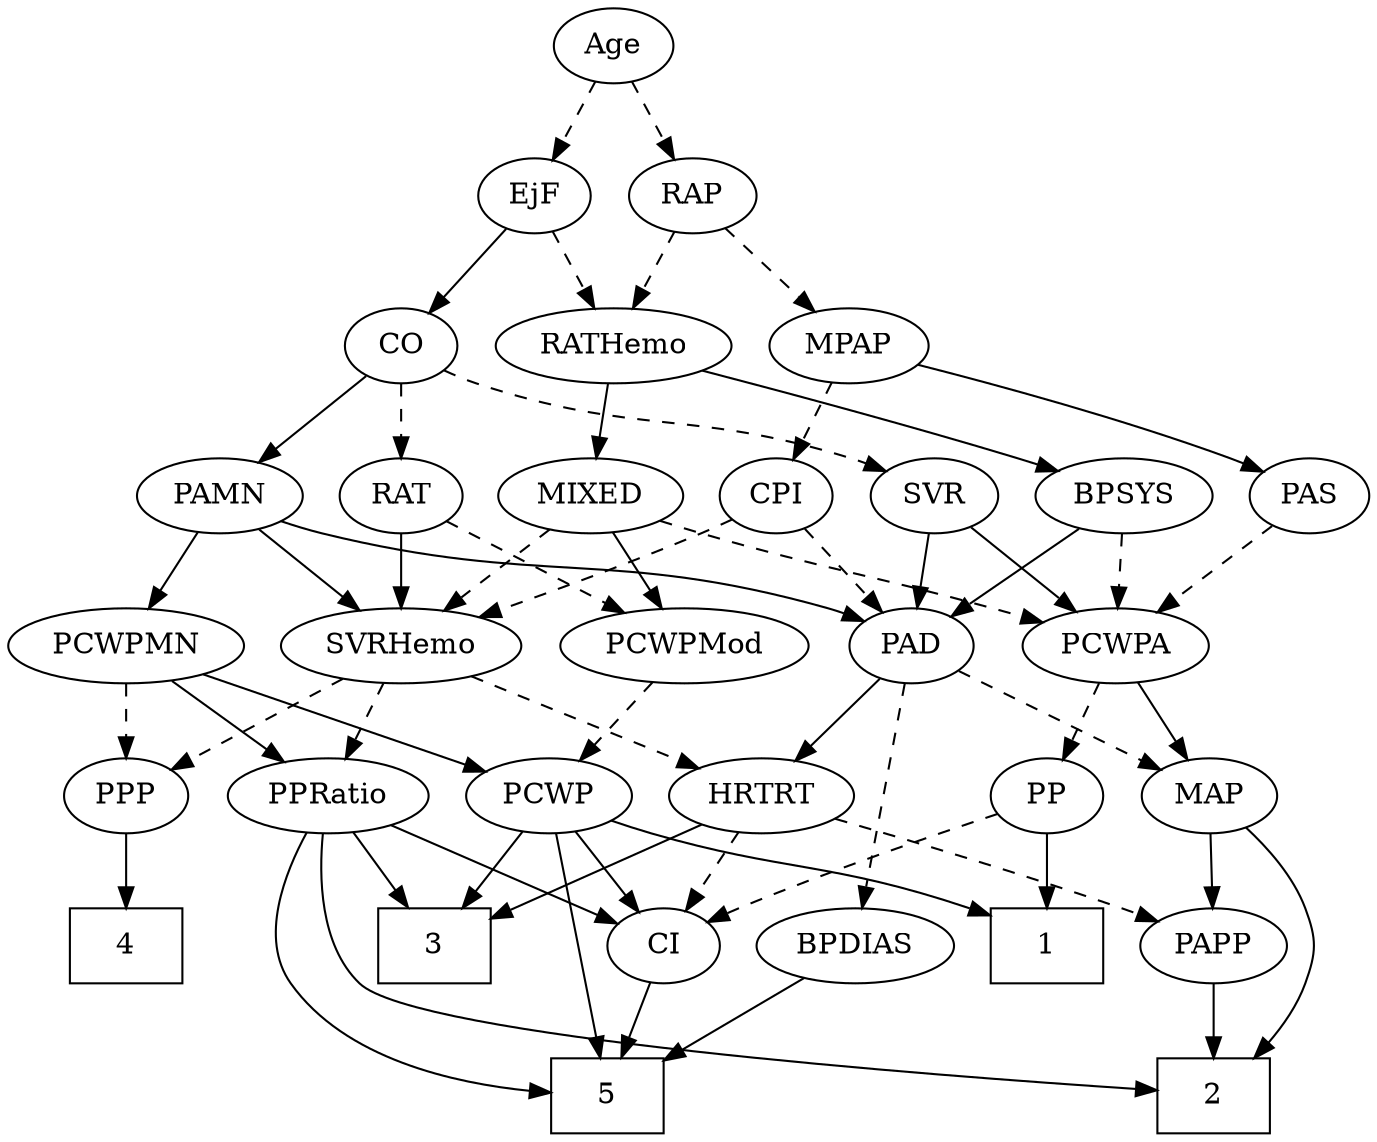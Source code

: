 strict digraph {
	graph [bb="0,0,626,540"];
	node [label="\N"];
	1	[height=0.5,
		pos="276,90",
		shape=box,
		width=0.75];
	2	[height=0.5,
		pos="97,18",
		shape=box,
		width=0.75];
	3	[height=0.5,
		pos="492,90",
		shape=box,
		width=0.75];
	4	[height=0.5,
		pos="348,90",
		shape=box,
		width=0.75];
	5	[height=0.5,
		pos="502,18",
		shape=box,
		width=0.75];
	Age	[height=0.5,
		pos="351,522",
		width=0.75];
	EjF	[height=0.5,
		pos="388,450",
		width=0.75];
	Age -> EjF	[pos="e,379.46,467.15 359.58,504.76 364.06,496.28 369.65,485.71 374.68,476.2",
		style=dashed];
	RAP	[height=0.5,
		pos="315,450",
		width=0.77632];
	Age -> RAP	[pos="e,323.55,467.63 342.65,504.76 338.35,496.4 333.01,486.02 328.17,476.61",
		style=dashed];
	CO	[height=0.5,
		pos="446,378",
		width=0.75];
	EjF -> CO	[pos="e,433.44,394.16 400.59,433.81 408.26,424.55 418.23,412.52 426.86,402.09",
		style=solid];
	RATHemo	[height=0.5,
		pos="352,378",
		width=1.3721];
	EjF -> RATHemo	[pos="e,360.81,396.12 379.65,432.76 375.46,424.61 370.27,414.53 365.53,405.31",
		style=dashed];
	MPAP	[height=0.5,
		pos="250,378",
		width=0.97491];
	RAP -> MPAP	[pos="e,264.67,394.8 301.22,434.15 292.66,424.94 281.49,412.91 271.76,402.43",
		style=dashed];
	RAP -> RATHemo	[pos="e,342.95,396.12 323.58,432.76 327.94,424.53 333.33,414.32 338.25,405.02",
		style=dashed];
	MIXED	[height=0.5,
		pos="352,306",
		width=1.1193];
	PCWPMod	[height=0.5,
		pos="574,234",
		width=1.4443];
	MIXED -> PCWPMod	[pos="e,535.98,246.37 382.89,294.34 389.2,292.21 395.81,290.01 402,288 443.8,274.46 491.58,259.8 526.15,249.34",
		style=solid];
	PCWPA	[height=0.5,
		pos="110,234",
		width=1.1555];
	MIXED -> PCWPA	[pos="e,141.08,246 321.81,294.06 315.62,291.95 309.13,289.83 303,288 240.2,269.24 222.85,270.56 160,252 157.02,251.12 153.95,250.17 150.87,\
249.2",
		style=dashed];
	SVRHemo	[height=0.5,
		pos="336,234",
		width=1.3902];
	MIXED -> SVRHemo	[pos="e,339.95,252.28 348.13,288.05 346.35,280.26 344.19,270.82 342.19,262.08",
		style=dashed];
	PAS	[height=0.5,
		pos="27,306",
		width=0.75];
	MPAP -> PAS	[pos="e,48.07,317.66 218.72,369.81 181.17,360.8 116.56,344.08 63,324 61.155,323.31 59.275,322.56 57.391,321.78",
		style=solid];
	CPI	[height=0.5,
		pos="267,306",
		width=0.75];
	MPAP -> CPI	[pos="e,262.8,324.28 254.12,360.05 256.01,352.26 258.3,342.82 260.42,334.08",
		style=dashed];
	BPSYS	[height=0.5,
		pos="110,306",
		width=1.0471];
	PAD	[height=0.5,
		pos="198,234",
		width=0.79437];
	BPSYS -> PAD	[pos="e,180.86,248.64 128.66,290.15 141.57,279.89 158.89,266.11 172.98,254.9",
		style=solid];
	BPSYS -> PCWPA	[pos="e,110,252.1 110,287.7 110,279.98 110,270.71 110,262.11",
		style=dashed];
	BPDIAS	[height=0.5,
		pos="189,90",
		width=1.1735];
	PAD -> BPDIAS	[pos="e,182.75,107.82 188.93,216.87 183.72,206.65 177.69,192.96 175,180 170.67,159.13 174.91,135.27 179.83,117.5",
		style=dashed];
	MAP	[height=0.5,
		pos="97,162",
		width=0.84854];
	PAD -> MAP	[pos="e,116.09,176.23 179.48,220.16 164.15,209.54 142.15,194.29 124.73,182.22",
		style=dashed];
	HRTRT	[height=0.5,
		pos="296,162",
		width=1.1013];
	PAD -> HRTRT	[pos="e,275.62,177.56 216.43,219.83 230.79,209.58 250.97,195.17 267.41,183.42",
		style=solid];
	PAMN	[height=0.5,
		pos="447,306",
		width=1.011];
	CO -> PAMN	[pos="e,446.76,324.1 446.25,359.7 446.36,351.98 446.49,342.71 446.61,334.11",
		style=solid];
	RAT	[height=0.5,
		pos="529,306",
		width=0.75827];
	CO -> RAT	[pos="e,512.92,320.56 462.4,363.17 474.64,352.85 491.55,338.58 505.27,327.01",
		style=dashed];
	SVR	[height=0.5,
		pos="194,306",
		width=0.77632];
	CO -> SVR	[pos="e,215.18,317.75 425.41,366.23 420.46,363.94 415.12,361.69 410,360 332.97,334.49 308.17,349.11 231,324 228.87,323.31 226.7,322.52 \
224.53,321.69",
		style=dashed];
	PAS -> PCWPA	[pos="e,91.907,250.26 43.398,291.17 54.979,281.4 70.737,268.11 84.017,256.91",
		style=dashed];
	PAMN -> PAD	[pos="e,224.51,241.04 418.93,294.13 413.04,291.99 406.85,289.84 401,288 343.34,269.87 275.14,252.97 234.29,243.33",
		style=solid];
	PCWPMN	[height=0.5,
		pos="454,234",
		width=1.3902];
	PAMN -> PCWPMN	[pos="e,452.29,252.1 448.73,287.7 449.5,279.98 450.43,270.71 451.29,262.11",
		style=solid];
	PAMN -> SVRHemo	[pos="e,359.92,250.08 425.33,291.34 409.18,281.15 386.83,267.06 368.53,255.52",
		style=solid];
	RATHemo -> MIXED	[pos="e,352,324.1 352,359.7 352,351.98 352,342.71 352,334.11",
		style=solid];
	RATHemo -> BPSYS	[pos="e,138.69,317.84 314.92,365.96 307.97,363.94 300.77,361.88 294,360 233.34,343.14 217.11,342.73 157,324 154.11,323.1 151.14,322.13 \
148.15,321.12",
		style=solid];
	CPI -> PAD	[pos="e,212.75,249.97 252.7,290.5 243.21,280.86 230.57,268.04 219.82,257.14",
		style=dashed];
	CPI -> SVRHemo	[pos="e,320.03,251.2 281.3,290.5 290.38,281.28 302.35,269.14 312.78,258.56",
		style=dashed];
	RAT -> PCWPMod	[pos="e,563.2,251.8 539.21,289.12 544.69,280.59 551.57,269.89 557.77,260.25",
		style=dashed];
	RAT -> SVRHemo	[pos="e,372.64,246.27 507.64,294.73 502.56,292.42 497.12,290.04 492,288 455.67,273.53 413.66,259.4 382.39,249.37",
		style=solid];
	SVR -> PAD	[pos="e,197.02,252.1 194.99,287.7 195.43,279.98 195.96,270.71 196.45,262.11",
		style=solid];
	SVR -> PCWPA	[pos="e,128.31,250.26 177.4,291.17 165.68,281.4 149.74,268.11 136.3,256.91",
		style=solid];
	PCWP	[height=0.5,
		pos="461,162",
		width=0.97491];
	PCWPMod -> PCWP	[pos="e,482.53,176.34 549.76,217.98 532.59,207.35 509.45,193.02 491.11,181.65",
		style=dashed];
	PCWPA -> MAP	[pos="e,100.18,180.1 106.79,215.7 105.35,207.98 103.63,198.71 102.04,190.11",
		style=solid];
	PP	[height=0.5,
		pos="211,162",
		width=0.75];
	PCWPA -> PP	[pos="e,192.99,175.48 131.42,218.15 146.86,207.45 167.8,192.94 184.32,181.49",
		style=dashed];
	PPP	[height=0.5,
		pos="381,162",
		width=0.75];
	PCWPMN -> PPP	[pos="e,395.86,177.25 437.07,216.76 427.04,207.14 414.2,194.84 403.35,184.43",
		style=dashed];
	PPRatio	[height=0.5,
		pos="554,162",
		width=1.1013];
	PCWPMN -> PPRatio	[pos="e,533.23,177.54 476.19,217.46 490.56,207.41 509.43,194.2 524.98,183.31",
		style=solid];
	PCWPMN -> PCWP	[pos="e,459.29,180.1 455.73,215.7 456.5,207.98 457.43,198.71 458.29,190.11",
		style=solid];
	SVRHemo -> PPP	[pos="e,370.72,178.99 346.66,216.41 352.18,207.83 359.02,197.19 365.14,187.67",
		style=dashed];
	SVRHemo -> PPRatio	[pos="e,523.73,173.66 373.03,221.74 407.33,211.22 459.74,194.94 505,180 507.94,179.03 510.98,178.01 514.03,176.98",
		style=dashed];
	SVRHemo -> HRTRT	[pos="e,305.59,179.79 326.32,216.05 321.6,207.8 315.83,197.7 310.59,188.54",
		style=dashed];
	BPDIAS -> 5	[pos="e,474.97,23.345 220.38,77.873 226.82,75.776 233.6,73.708 240,72 319.28,50.851 414.04,33.633 465.07,25.005",
		style=solid];
	MAP -> 2	[pos="e,78.831,36.323 81.374,146.41 72.037,136.58 61.04,122.75 56,108 50.827,92.859 50.827,87.141 56,72 59.441,61.927 65.66,52.284 72.232,\
44.05",
		style=solid];
	PAPP	[height=0.5,
		pos="97,90",
		width=0.88464];
	MAP -> PAPP	[pos="e,97,108.1 97,143.7 97,135.98 97,126.71 97,118.11",
		style=solid];
	PP -> 1	[pos="e,260.18,108.04 224.78,146.15 233.04,137.26 243.74,125.74 253.22,115.53",
		style=solid];
	CI	[height=0.5,
		pos="420,90",
		width=0.75];
	PP -> CI	[pos="e,398.96,101.73 232.04,150.27 236.89,148.02 242.06,145.8 247,144 306.16,122.47 324.84,129.53 384,108 385.85,107.33 387.74,106.59 \
389.62,105.82",
		style=dashed];
	PPP -> 4	[pos="e,356.22,108.45 373.18,144.41 369.43,136.45 364.84,126.72 360.61,117.76",
		style=solid];
	PPRatio -> 2	[pos="e,124.22,18.582 554.24,143.98 553.53,123.55 548.97,89.827 528,72 469.09,21.932 227.94,18.07 134.36,18.514",
		style=solid];
	PPRatio -> 3	[pos="e,507.32,108.29 539.93,145.12 532.26,136.46 522.6,125.55 513.96,115.8",
		style=solid];
	PPRatio -> 5	[pos="e,519.56,36.007 554.82,143.91 555.09,125.47 553.72,95.575 544,72 539.8,61.8 533.02,51.948 526.12,43.561",
		style=solid];
	PPRatio -> CI	[pos="e,440.7,101.81 528.8,147.83 506.31,136.09 473.36,118.87 449.62,106.47",
		style=solid];
	PCWP -> 1	[pos="e,303.38,104.31 434.07,150.41 428.44,148.25 422.54,146.02 417,144 373.46,128.13 359.4,126.69 312.81,108.12",
		style=solid];
	PCWP -> 3	[pos="e,484.35,108.28 468.5,144.05 472.03,136.09 476.32,126.41 480.26,117.51",
		style=solid];
	PCWP -> 5	[pos="e,514.12,36.015 485.57,148.95 500.85,139.98 519.21,126.16 528,108 537.79,87.765 529.16,63.121 519.3,44.9",
		style=solid];
	PCWP -> CI	[pos="e,429.36,106.99 451.28,144.41 446.26,135.83 440.03,125.19 434.45,115.67",
		style=solid];
	CI -> 5	[pos="e,482.06,36.019 436.2,75.17 447.1,65.865 461.75,53.363 474.45,42.516",
		style=solid];
	PAPP -> 2	[pos="e,97,36.104 97,71.697 97,63.983 97,54.712 97,46.112",
		style=solid];
	HRTRT -> 3	[pos="e,464.64,104.36 326.29,150.38 332.47,148.25 338.94,146.03 345,144 391.29,128.47 406.07,127.21 455.08,108.14",
		style=solid];
	HRTRT -> CI	[pos="e,399.85,102.37 319.91,147.5 340.23,136.03 369.46,119.53 391.1,107.32",
		style=dashed];
	HRTRT -> PAPP	[pos="e,121.6,101.55 265.44,150.32 259.34,148.21 252.97,146.02 247,144 198.68,127.64 185.82,125.78 138,108 135.75,107.16 133.43,106.27 \
131.1,105.36",
		style=dashed];
}
